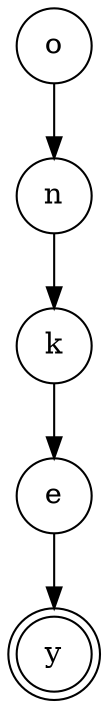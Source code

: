 digraph {   
    node [shape = doublecircle, color = black] y ;
    node [shape = circle];
    node [color= black];
    o -> n -> k -> e -> y;	
}